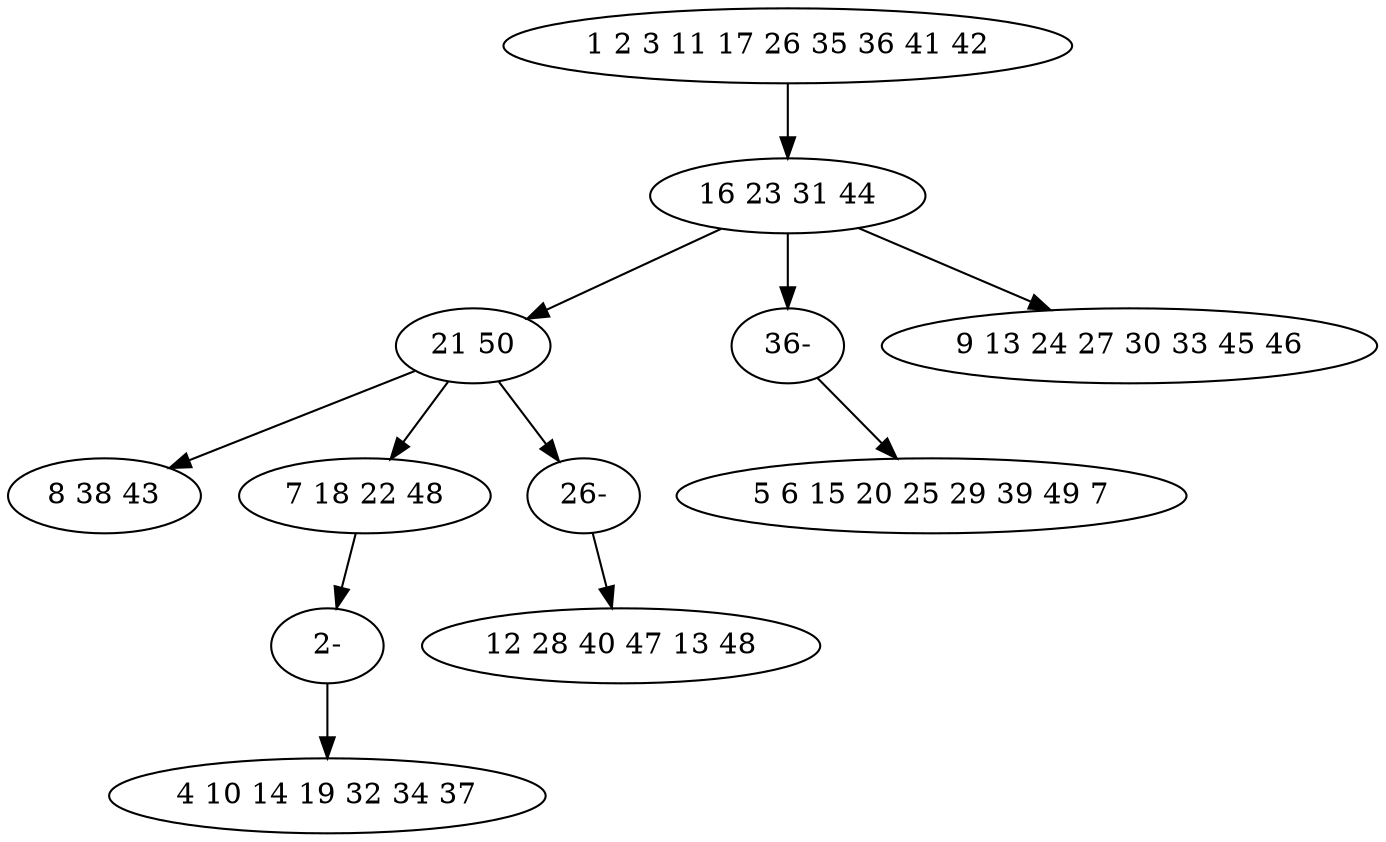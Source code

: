 digraph true_tree {
	"0" -> "1"
	"1" -> "2"
	"1" -> "11"
	"2" -> "4"
	"2" -> "5"
	"2" -> "9"
	"5" -> "10"
	"1" -> "8"
	"9" -> "6"
	"10" -> "7"
	"11" -> "3"
	"0" [label="1 2 3 11 17 26 35 36 41 42"];
	"1" [label="16 23 31 44"];
	"2" [label="21 50"];
	"3" [label="5 6 15 20 25 29 39 49 7"];
	"4" [label="8 38 43"];
	"5" [label="7 18 22 48"];
	"6" [label="12 28 40 47 13 48"];
	"7" [label="4 10 14 19 32 34 37"];
	"8" [label="9 13 24 27 30 33 45 46"];
	"9" [label="26-"];
	"10" [label="2-"];
	"11" [label="36-"];
}
